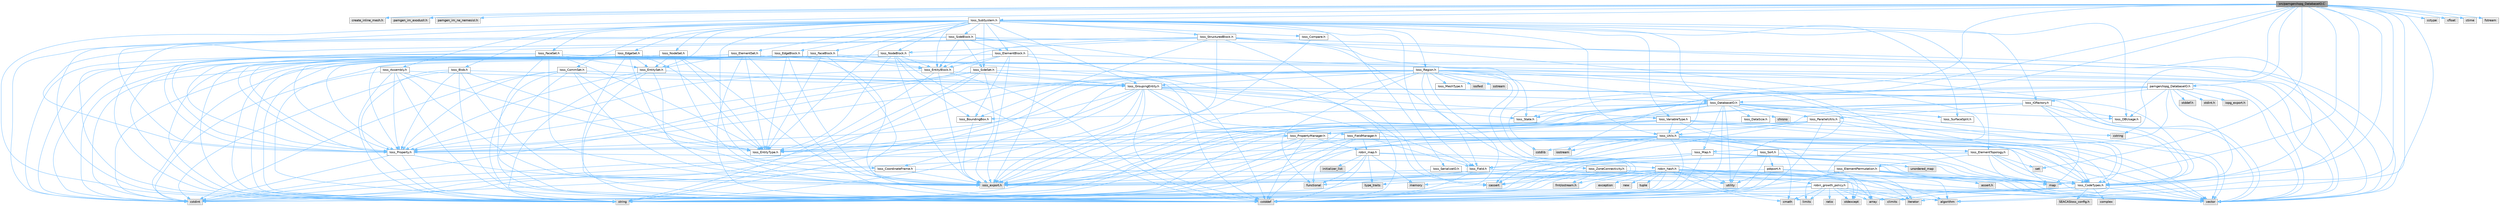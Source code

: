 digraph "src/pamgen/Iopg_DatabaseIO.C"
{
 // INTERACTIVE_SVG=YES
 // LATEX_PDF_SIZE
  bgcolor="transparent";
  edge [fontname=Helvetica,fontsize=10,labelfontname=Helvetica,labelfontsize=10];
  node [fontname=Helvetica,fontsize=10,shape=box,height=0.2,width=0.4];
  Node1 [id="Node000001",label="src/pamgen/Iopg_DatabaseIO.C",height=0.2,width=0.4,color="gray40", fillcolor="grey60", style="filled", fontcolor="black",tooltip=" "];
  Node1 -> Node2 [id="edge1_Node000001_Node000002",color="steelblue1",style="solid",tooltip=" "];
  Node2 [id="Node000002",label="create_inline_mesh.h",height=0.2,width=0.4,color="grey60", fillcolor="#E0E0E0", style="filled",tooltip=" "];
  Node1 -> Node3 [id="edge2_Node000001_Node000003",color="steelblue1",style="solid",tooltip=" "];
  Node3 [id="Node000003",label="pamgen_im_exodusII.h",height=0.2,width=0.4,color="grey60", fillcolor="#E0E0E0", style="filled",tooltip=" "];
  Node1 -> Node4 [id="edge3_Node000001_Node000004",color="steelblue1",style="solid",tooltip=" "];
  Node4 [id="Node000004",label="pamgen_im_ne_nemesisI.h",height=0.2,width=0.4,color="grey60", fillcolor="#E0E0E0", style="filled",tooltip=" "];
  Node1 -> Node5 [id="edge4_Node000001_Node000005",color="steelblue1",style="solid",tooltip=" "];
  Node5 [id="Node000005",label="pamgen/Iopg_DatabaseIO.h",height=0.2,width=0.4,color="grey40", fillcolor="white", style="filled",URL="$Iopg__DatabaseIO_8h.html",tooltip=" "];
  Node5 -> Node6 [id="edge5_Node000005_Node000006",color="steelblue1",style="solid",tooltip=" "];
  Node6 [id="Node000006",label="iopg_export.h",height=0.2,width=0.4,color="grey60", fillcolor="#E0E0E0", style="filled",tooltip=" "];
  Node5 -> Node7 [id="edge6_Node000005_Node000007",color="steelblue1",style="solid",tooltip=" "];
  Node7 [id="Node000007",label="Ioss_State.h",height=0.2,width=0.4,color="grey40", fillcolor="white", style="filled",URL="$Ioss__State_8h.html",tooltip=" "];
  Node5 -> Node8 [id="edge7_Node000005_Node000008",color="steelblue1",style="solid",tooltip=" "];
  Node8 [id="Node000008",label="Ioss_CodeTypes.h",height=0.2,width=0.4,color="grey40", fillcolor="white", style="filled",URL="$Ioss__CodeTypes_8h.html",tooltip=" "];
  Node8 -> Node9 [id="edge8_Node000008_Node000009",color="steelblue1",style="solid",tooltip=" "];
  Node9 [id="Node000009",label="array",height=0.2,width=0.4,color="grey60", fillcolor="#E0E0E0", style="filled",tooltip=" "];
  Node8 -> Node10 [id="edge9_Node000008_Node000010",color="steelblue1",style="solid",tooltip=" "];
  Node10 [id="Node000010",label="cstddef",height=0.2,width=0.4,color="grey60", fillcolor="#E0E0E0", style="filled",tooltip=" "];
  Node8 -> Node11 [id="edge10_Node000008_Node000011",color="steelblue1",style="solid",tooltip=" "];
  Node11 [id="Node000011",label="cstdint",height=0.2,width=0.4,color="grey60", fillcolor="#E0E0E0", style="filled",tooltip=" "];
  Node8 -> Node12 [id="edge11_Node000008_Node000012",color="steelblue1",style="solid",tooltip=" "];
  Node12 [id="Node000012",label="string",height=0.2,width=0.4,color="grey60", fillcolor="#E0E0E0", style="filled",tooltip=" "];
  Node8 -> Node13 [id="edge12_Node000008_Node000013",color="steelblue1",style="solid",tooltip=" "];
  Node13 [id="Node000013",label="vector",height=0.2,width=0.4,color="grey60", fillcolor="#E0E0E0", style="filled",tooltip=" "];
  Node8 -> Node14 [id="edge13_Node000008_Node000014",color="steelblue1",style="solid",tooltip=" "];
  Node14 [id="Node000014",label="SEACASIoss_config.h",height=0.2,width=0.4,color="grey60", fillcolor="#E0E0E0", style="filled",tooltip=" "];
  Node8 -> Node15 [id="edge14_Node000008_Node000015",color="steelblue1",style="solid",tooltip=" "];
  Node15 [id="Node000015",label="complex",height=0.2,width=0.4,color="grey60", fillcolor="#E0E0E0", style="filled",tooltip=" "];
  Node5 -> Node16 [id="edge15_Node000005_Node000016",color="steelblue1",style="solid",tooltip=" "];
  Node16 [id="Node000016",label="Ioss_DBUsage.h",height=0.2,width=0.4,color="grey40", fillcolor="white", style="filled",URL="$Ioss__DBUsage_8h.html",tooltip=" "];
  Node5 -> Node17 [id="edge16_Node000005_Node000017",color="steelblue1",style="solid",tooltip=" "];
  Node17 [id="Node000017",label="Ioss_DatabaseIO.h",height=0.2,width=0.4,color="grey40", fillcolor="white", style="filled",URL="$Ioss__DatabaseIO_8h.html",tooltip=" "];
  Node17 -> Node18 [id="edge17_Node000017_Node000018",color="steelblue1",style="solid",tooltip=" "];
  Node18 [id="Node000018",label="ioss_export.h",height=0.2,width=0.4,color="grey60", fillcolor="#E0E0E0", style="filled",tooltip=" "];
  Node17 -> Node19 [id="edge18_Node000017_Node000019",color="steelblue1",style="solid",tooltip=" "];
  Node19 [id="Node000019",label="Ioss_BoundingBox.h",height=0.2,width=0.4,color="grey40", fillcolor="white", style="filled",URL="$Ioss__BoundingBox_8h.html",tooltip=" "];
  Node19 -> Node18 [id="edge19_Node000019_Node000018",color="steelblue1",style="solid",tooltip=" "];
  Node17 -> Node8 [id="edge20_Node000017_Node000008",color="steelblue1",style="solid",tooltip=" "];
  Node17 -> Node16 [id="edge21_Node000017_Node000016",color="steelblue1",style="solid",tooltip=" "];
  Node17 -> Node20 [id="edge22_Node000017_Node000020",color="steelblue1",style="solid",tooltip=" "];
  Node20 [id="Node000020",label="Ioss_DataSize.h",height=0.2,width=0.4,color="grey40", fillcolor="white", style="filled",URL="$Ioss__DataSize_8h.html",tooltip=" "];
  Node17 -> Node21 [id="edge23_Node000017_Node000021",color="steelblue1",style="solid",tooltip=" "];
  Node21 [id="Node000021",label="Ioss_EntityType.h",height=0.2,width=0.4,color="grey40", fillcolor="white", style="filled",URL="$Ioss__EntityType_8h.html",tooltip=" "];
  Node17 -> Node22 [id="edge24_Node000017_Node000022",color="steelblue1",style="solid",tooltip=" "];
  Node22 [id="Node000022",label="Ioss_Map.h",height=0.2,width=0.4,color="grey40", fillcolor="white", style="filled",URL="$Ioss__Map_8h.html",tooltip=" "];
  Node22 -> Node18 [id="edge25_Node000022_Node000018",color="steelblue1",style="solid",tooltip=" "];
  Node22 -> Node8 [id="edge26_Node000022_Node000008",color="steelblue1",style="solid",tooltip=" "];
  Node22 -> Node23 [id="edge27_Node000022_Node000023",color="steelblue1",style="solid",tooltip=" "];
  Node23 [id="Node000023",label="Ioss_Field.h",height=0.2,width=0.4,color="grey40", fillcolor="white", style="filled",URL="$Ioss__Field_8h.html",tooltip=" "];
  Node23 -> Node18 [id="edge28_Node000023_Node000018",color="steelblue1",style="solid",tooltip=" "];
  Node23 -> Node8 [id="edge29_Node000023_Node000008",color="steelblue1",style="solid",tooltip=" "];
  Node23 -> Node10 [id="edge30_Node000023_Node000010",color="steelblue1",style="solid",tooltip=" "];
  Node23 -> Node12 [id="edge31_Node000023_Node000012",color="steelblue1",style="solid",tooltip=" "];
  Node23 -> Node13 [id="edge32_Node000023_Node000013",color="steelblue1",style="solid",tooltip=" "];
  Node22 -> Node10 [id="edge33_Node000022_Node000010",color="steelblue1",style="solid",tooltip=" "];
  Node22 -> Node11 [id="edge34_Node000022_Node000011",color="steelblue1",style="solid",tooltip=" "];
  Node22 -> Node12 [id="edge35_Node000022_Node000012",color="steelblue1",style="solid",tooltip=" "];
  Node22 -> Node13 [id="edge36_Node000022_Node000013",color="steelblue1",style="solid",tooltip=" "];
  Node22 -> Node24 [id="edge37_Node000022_Node000024",color="steelblue1",style="solid",tooltip=" "];
  Node24 [id="Node000024",label="unordered_map",height=0.2,width=0.4,color="grey60", fillcolor="#E0E0E0", style="filled",tooltip=" "];
  Node17 -> Node25 [id="edge38_Node000017_Node000025",color="steelblue1",style="solid",tooltip=" "];
  Node25 [id="Node000025",label="Ioss_ParallelUtils.h",height=0.2,width=0.4,color="grey40", fillcolor="white", style="filled",URL="$Ioss__ParallelUtils_8h.html",tooltip=" "];
  Node25 -> Node18 [id="edge39_Node000025_Node000018",color="steelblue1",style="solid",tooltip=" "];
  Node25 -> Node8 [id="edge40_Node000025_Node000008",color="steelblue1",style="solid",tooltip=" "];
  Node25 -> Node26 [id="edge41_Node000025_Node000026",color="steelblue1",style="solid",tooltip=" "];
  Node26 [id="Node000026",label="Ioss_Utils.h",height=0.2,width=0.4,color="grey40", fillcolor="white", style="filled",URL="$Ioss__Utils_8h.html",tooltip=" "];
  Node26 -> Node18 [id="edge42_Node000026_Node000018",color="steelblue1",style="solid",tooltip=" "];
  Node26 -> Node8 [id="edge43_Node000026_Node000008",color="steelblue1",style="solid",tooltip=" "];
  Node26 -> Node27 [id="edge44_Node000026_Node000027",color="steelblue1",style="solid",tooltip=" "];
  Node27 [id="Node000027",label="Ioss_ElementTopology.h",height=0.2,width=0.4,color="grey40", fillcolor="white", style="filled",URL="$Ioss__ElementTopology_8h.html",tooltip=" "];
  Node27 -> Node18 [id="edge45_Node000027_Node000018",color="steelblue1",style="solid",tooltip=" "];
  Node27 -> Node8 [id="edge46_Node000027_Node000008",color="steelblue1",style="solid",tooltip=" "];
  Node27 -> Node28 [id="edge47_Node000027_Node000028",color="steelblue1",style="solid",tooltip=" "];
  Node28 [id="Node000028",label="Ioss_ElementPermutation.h",height=0.2,width=0.4,color="grey40", fillcolor="white", style="filled",URL="$Ioss__ElementPermutation_8h.html",tooltip=" "];
  Node28 -> Node18 [id="edge48_Node000028_Node000018",color="steelblue1",style="solid",tooltip=" "];
  Node28 -> Node8 [id="edge49_Node000028_Node000008",color="steelblue1",style="solid",tooltip=" "];
  Node28 -> Node29 [id="edge50_Node000028_Node000029",color="steelblue1",style="solid",tooltip=" "];
  Node29 [id="Node000029",label="assert.h",height=0.2,width=0.4,color="grey60", fillcolor="#E0E0E0", style="filled",tooltip=" "];
  Node28 -> Node30 [id="edge51_Node000028_Node000030",color="steelblue1",style="solid",tooltip=" "];
  Node30 [id="Node000030",label="limits",height=0.2,width=0.4,color="grey60", fillcolor="#E0E0E0", style="filled",tooltip=" "];
  Node28 -> Node31 [id="edge52_Node000028_Node000031",color="steelblue1",style="solid",tooltip=" "];
  Node31 [id="Node000031",label="map",height=0.2,width=0.4,color="grey60", fillcolor="#E0E0E0", style="filled",tooltip=" "];
  Node28 -> Node12 [id="edge53_Node000028_Node000012",color="steelblue1",style="solid",tooltip=" "];
  Node28 -> Node13 [id="edge54_Node000028_Node000013",color="steelblue1",style="solid",tooltip=" "];
  Node27 -> Node31 [id="edge55_Node000027_Node000031",color="steelblue1",style="solid",tooltip=" "];
  Node27 -> Node32 [id="edge56_Node000027_Node000032",color="steelblue1",style="solid",tooltip=" "];
  Node32 [id="Node000032",label="set",height=0.2,width=0.4,color="grey60", fillcolor="#E0E0E0", style="filled",tooltip=" "];
  Node27 -> Node12 [id="edge57_Node000027_Node000012",color="steelblue1",style="solid",tooltip=" "];
  Node27 -> Node13 [id="edge58_Node000027_Node000013",color="steelblue1",style="solid",tooltip=" "];
  Node26 -> Node21 [id="edge59_Node000026_Node000021",color="steelblue1",style="solid",tooltip=" "];
  Node26 -> Node23 [id="edge60_Node000026_Node000023",color="steelblue1",style="solid",tooltip=" "];
  Node26 -> Node33 [id="edge61_Node000026_Node000033",color="steelblue1",style="solid",tooltip=" "];
  Node33 [id="Node000033",label="Ioss_Property.h",height=0.2,width=0.4,color="grey40", fillcolor="white", style="filled",URL="$Ioss__Property_8h.html",tooltip=" "];
  Node33 -> Node18 [id="edge62_Node000033_Node000018",color="steelblue1",style="solid",tooltip=" "];
  Node33 -> Node11 [id="edge63_Node000033_Node000011",color="steelblue1",style="solid",tooltip=" "];
  Node33 -> Node12 [id="edge64_Node000033_Node000012",color="steelblue1",style="solid",tooltip=" "];
  Node33 -> Node13 [id="edge65_Node000033_Node000013",color="steelblue1",style="solid",tooltip=" "];
  Node26 -> Node34 [id="edge66_Node000026_Node000034",color="steelblue1",style="solid",tooltip=" "];
  Node34 [id="Node000034",label="Ioss_Sort.h",height=0.2,width=0.4,color="grey40", fillcolor="white", style="filled",URL="$Ioss__Sort_8h.html",tooltip=" "];
  Node34 -> Node35 [id="edge67_Node000034_Node000035",color="steelblue1",style="solid",tooltip=" "];
  Node35 [id="Node000035",label="pdqsort.h",height=0.2,width=0.4,color="grey40", fillcolor="white", style="filled",URL="$pdqsort_8h.html",tooltip=" "];
  Node35 -> Node36 [id="edge68_Node000035_Node000036",color="steelblue1",style="solid",tooltip=" "];
  Node36 [id="Node000036",label="algorithm",height=0.2,width=0.4,color="grey60", fillcolor="#E0E0E0", style="filled",tooltip=" "];
  Node35 -> Node10 [id="edge69_Node000035_Node000010",color="steelblue1",style="solid",tooltip=" "];
  Node35 -> Node37 [id="edge70_Node000035_Node000037",color="steelblue1",style="solid",tooltip=" "];
  Node37 [id="Node000037",label="functional",height=0.2,width=0.4,color="grey60", fillcolor="#E0E0E0", style="filled",tooltip=" "];
  Node35 -> Node38 [id="edge71_Node000035_Node000038",color="steelblue1",style="solid",tooltip=" "];
  Node38 [id="Node000038",label="iterator",height=0.2,width=0.4,color="grey60", fillcolor="#E0E0E0", style="filled",tooltip=" "];
  Node35 -> Node39 [id="edge72_Node000035_Node000039",color="steelblue1",style="solid",tooltip=" "];
  Node39 [id="Node000039",label="utility",height=0.2,width=0.4,color="grey60", fillcolor="#E0E0E0", style="filled",tooltip=" "];
  Node34 -> Node10 [id="edge73_Node000034_Node000010",color="steelblue1",style="solid",tooltip=" "];
  Node34 -> Node13 [id="edge74_Node000034_Node000013",color="steelblue1",style="solid",tooltip=" "];
  Node26 -> Node36 [id="edge75_Node000026_Node000036",color="steelblue1",style="solid",tooltip=" "];
  Node26 -> Node40 [id="edge76_Node000026_Node000040",color="steelblue1",style="solid",tooltip=" "];
  Node40 [id="Node000040",label="cassert",height=0.2,width=0.4,color="grey60", fillcolor="#E0E0E0", style="filled",tooltip=" "];
  Node26 -> Node41 [id="edge77_Node000026_Node000041",color="steelblue1",style="solid",tooltip=" "];
  Node41 [id="Node000041",label="cmath",height=0.2,width=0.4,color="grey60", fillcolor="#E0E0E0", style="filled",tooltip=" "];
  Node26 -> Node10 [id="edge78_Node000026_Node000010",color="steelblue1",style="solid",tooltip=" "];
  Node26 -> Node11 [id="edge79_Node000026_Node000011",color="steelblue1",style="solid",tooltip=" "];
  Node26 -> Node42 [id="edge80_Node000026_Node000042",color="steelblue1",style="solid",tooltip=" "];
  Node42 [id="Node000042",label="cstdlib",height=0.2,width=0.4,color="grey60", fillcolor="#E0E0E0", style="filled",tooltip=" "];
  Node26 -> Node43 [id="edge81_Node000026_Node000043",color="steelblue1",style="solid",tooltip=" "];
  Node43 [id="Node000043",label="iostream",height=0.2,width=0.4,color="grey60", fillcolor="#E0E0E0", style="filled",tooltip=" "];
  Node26 -> Node44 [id="edge82_Node000026_Node000044",color="steelblue1",style="solid",tooltip=" "];
  Node44 [id="Node000044",label="stdexcept",height=0.2,width=0.4,color="grey60", fillcolor="#E0E0E0", style="filled",tooltip=" "];
  Node26 -> Node12 [id="edge83_Node000026_Node000012",color="steelblue1",style="solid",tooltip=" "];
  Node26 -> Node13 [id="edge84_Node000026_Node000013",color="steelblue1",style="solid",tooltip=" "];
  Node25 -> Node40 [id="edge85_Node000025_Node000040",color="steelblue1",style="solid",tooltip=" "];
  Node25 -> Node10 [id="edge86_Node000025_Node000010",color="steelblue1",style="solid",tooltip=" "];
  Node25 -> Node12 [id="edge87_Node000025_Node000012",color="steelblue1",style="solid",tooltip=" "];
  Node25 -> Node13 [id="edge88_Node000025_Node000013",color="steelblue1",style="solid",tooltip=" "];
  Node17 -> Node45 [id="edge89_Node000017_Node000045",color="steelblue1",style="solid",tooltip=" "];
  Node45 [id="Node000045",label="Ioss_PropertyManager.h",height=0.2,width=0.4,color="grey40", fillcolor="white", style="filled",URL="$Ioss__PropertyManager_8h.html",tooltip=" "];
  Node45 -> Node18 [id="edge90_Node000045_Node000018",color="steelblue1",style="solid",tooltip=" "];
  Node45 -> Node8 [id="edge91_Node000045_Node000008",color="steelblue1",style="solid",tooltip=" "];
  Node45 -> Node33 [id="edge92_Node000045_Node000033",color="steelblue1",style="solid",tooltip=" "];
  Node45 -> Node10 [id="edge93_Node000045_Node000010",color="steelblue1",style="solid",tooltip=" "];
  Node45 -> Node12 [id="edge94_Node000045_Node000012",color="steelblue1",style="solid",tooltip=" "];
  Node45 -> Node13 [id="edge95_Node000045_Node000013",color="steelblue1",style="solid",tooltip=" "];
  Node45 -> Node46 [id="edge96_Node000045_Node000046",color="steelblue1",style="solid",tooltip=" "];
  Node46 [id="Node000046",label="robin_map.h",height=0.2,width=0.4,color="grey40", fillcolor="white", style="filled",URL="$robin__map_8h.html",tooltip=" "];
  Node46 -> Node10 [id="edge97_Node000046_Node000010",color="steelblue1",style="solid",tooltip=" "];
  Node46 -> Node37 [id="edge98_Node000046_Node000037",color="steelblue1",style="solid",tooltip=" "];
  Node46 -> Node47 [id="edge99_Node000046_Node000047",color="steelblue1",style="solid",tooltip=" "];
  Node47 [id="Node000047",label="initializer_list",height=0.2,width=0.4,color="grey60", fillcolor="#E0E0E0", style="filled",tooltip=" "];
  Node46 -> Node48 [id="edge100_Node000046_Node000048",color="steelblue1",style="solid",tooltip=" "];
  Node48 [id="Node000048",label="memory",height=0.2,width=0.4,color="grey60", fillcolor="#E0E0E0", style="filled",tooltip=" "];
  Node46 -> Node49 [id="edge101_Node000046_Node000049",color="steelblue1",style="solid",tooltip=" "];
  Node49 [id="Node000049",label="type_traits",height=0.2,width=0.4,color="grey60", fillcolor="#E0E0E0", style="filled",tooltip=" "];
  Node46 -> Node39 [id="edge102_Node000046_Node000039",color="steelblue1",style="solid",tooltip=" "];
  Node46 -> Node50 [id="edge103_Node000046_Node000050",color="steelblue1",style="solid",tooltip=" "];
  Node50 [id="Node000050",label="robin_hash.h",height=0.2,width=0.4,color="grey40", fillcolor="white", style="filled",URL="$robin__hash_8h.html",tooltip=" "];
  Node50 -> Node36 [id="edge104_Node000050_Node000036",color="steelblue1",style="solid",tooltip=" "];
  Node50 -> Node40 [id="edge105_Node000050_Node000040",color="steelblue1",style="solid",tooltip=" "];
  Node50 -> Node41 [id="edge106_Node000050_Node000041",color="steelblue1",style="solid",tooltip=" "];
  Node50 -> Node10 [id="edge107_Node000050_Node000010",color="steelblue1",style="solid",tooltip=" "];
  Node50 -> Node11 [id="edge108_Node000050_Node000011",color="steelblue1",style="solid",tooltip=" "];
  Node50 -> Node51 [id="edge109_Node000050_Node000051",color="steelblue1",style="solid",tooltip=" "];
  Node51 [id="Node000051",label="exception",height=0.2,width=0.4,color="grey60", fillcolor="#E0E0E0", style="filled",tooltip=" "];
  Node50 -> Node38 [id="edge110_Node000050_Node000038",color="steelblue1",style="solid",tooltip=" "];
  Node50 -> Node30 [id="edge111_Node000050_Node000030",color="steelblue1",style="solid",tooltip=" "];
  Node50 -> Node48 [id="edge112_Node000050_Node000048",color="steelblue1",style="solid",tooltip=" "];
  Node50 -> Node52 [id="edge113_Node000050_Node000052",color="steelblue1",style="solid",tooltip=" "];
  Node52 [id="Node000052",label="new",height=0.2,width=0.4,color="grey60", fillcolor="#E0E0E0", style="filled",tooltip=" "];
  Node50 -> Node44 [id="edge114_Node000050_Node000044",color="steelblue1",style="solid",tooltip=" "];
  Node50 -> Node53 [id="edge115_Node000050_Node000053",color="steelblue1",style="solid",tooltip=" "];
  Node53 [id="Node000053",label="tuple",height=0.2,width=0.4,color="grey60", fillcolor="#E0E0E0", style="filled",tooltip=" "];
  Node50 -> Node49 [id="edge116_Node000050_Node000049",color="steelblue1",style="solid",tooltip=" "];
  Node50 -> Node39 [id="edge117_Node000050_Node000039",color="steelblue1",style="solid",tooltip=" "];
  Node50 -> Node13 [id="edge118_Node000050_Node000013",color="steelblue1",style="solid",tooltip=" "];
  Node50 -> Node54 [id="edge119_Node000050_Node000054",color="steelblue1",style="solid",tooltip=" "];
  Node54 [id="Node000054",label="robin_growth_policy.h",height=0.2,width=0.4,color="grey40", fillcolor="white", style="filled",URL="$robin__growth__policy_8h.html",tooltip=" "];
  Node54 -> Node36 [id="edge120_Node000054_Node000036",color="steelblue1",style="solid",tooltip=" "];
  Node54 -> Node9 [id="edge121_Node000054_Node000009",color="steelblue1",style="solid",tooltip=" "];
  Node54 -> Node55 [id="edge122_Node000054_Node000055",color="steelblue1",style="solid",tooltip=" "];
  Node55 [id="Node000055",label="climits",height=0.2,width=0.4,color="grey60", fillcolor="#E0E0E0", style="filled",tooltip=" "];
  Node54 -> Node41 [id="edge123_Node000054_Node000041",color="steelblue1",style="solid",tooltip=" "];
  Node54 -> Node10 [id="edge124_Node000054_Node000010",color="steelblue1",style="solid",tooltip=" "];
  Node54 -> Node11 [id="edge125_Node000054_Node000011",color="steelblue1",style="solid",tooltip=" "];
  Node54 -> Node38 [id="edge126_Node000054_Node000038",color="steelblue1",style="solid",tooltip=" "];
  Node54 -> Node30 [id="edge127_Node000054_Node000030",color="steelblue1",style="solid",tooltip=" "];
  Node54 -> Node56 [id="edge128_Node000054_Node000056",color="steelblue1",style="solid",tooltip=" "];
  Node56 [id="Node000056",label="ratio",height=0.2,width=0.4,color="grey60", fillcolor="#E0E0E0", style="filled",tooltip=" "];
  Node54 -> Node44 [id="edge129_Node000054_Node000044",color="steelblue1",style="solid",tooltip=" "];
  Node17 -> Node7 [id="edge130_Node000017_Node000007",color="steelblue1",style="solid",tooltip=" "];
  Node17 -> Node57 [id="edge131_Node000017_Node000057",color="steelblue1",style="solid",tooltip=" "];
  Node57 [id="Node000057",label="Ioss_SurfaceSplit.h",height=0.2,width=0.4,color="grey40", fillcolor="white", style="filled",URL="$Ioss__SurfaceSplit_8h.html",tooltip=" "];
  Node17 -> Node58 [id="edge132_Node000017_Node000058",color="steelblue1",style="solid",tooltip=" "];
  Node58 [id="Node000058",label="chrono",height=0.2,width=0.4,color="grey60", fillcolor="#E0E0E0", style="filled",tooltip=" "];
  Node17 -> Node10 [id="edge133_Node000017_Node000010",color="steelblue1",style="solid",tooltip=" "];
  Node17 -> Node11 [id="edge134_Node000017_Node000011",color="steelblue1",style="solid",tooltip=" "];
  Node17 -> Node31 [id="edge135_Node000017_Node000031",color="steelblue1",style="solid",tooltip=" "];
  Node17 -> Node12 [id="edge136_Node000017_Node000012",color="steelblue1",style="solid",tooltip=" "];
  Node17 -> Node39 [id="edge137_Node000017_Node000039",color="steelblue1",style="solid",tooltip=" "];
  Node17 -> Node13 [id="edge138_Node000017_Node000013",color="steelblue1",style="solid",tooltip=" "];
  Node5 -> Node59 [id="edge139_Node000005_Node000059",color="steelblue1",style="solid",tooltip=" "];
  Node59 [id="Node000059",label="Ioss_IOFactory.h",height=0.2,width=0.4,color="grey40", fillcolor="white", style="filled",URL="$Ioss__IOFactory_8h.html",tooltip=" "];
  Node59 -> Node18 [id="edge140_Node000059_Node000018",color="steelblue1",style="solid",tooltip=" "];
  Node59 -> Node8 [id="edge141_Node000059_Node000008",color="steelblue1",style="solid",tooltip=" "];
  Node59 -> Node12 [id="edge142_Node000059_Node000012",color="steelblue1",style="solid",tooltip=" "];
  Node59 -> Node16 [id="edge143_Node000059_Node000016",color="steelblue1",style="solid",tooltip=" "];
  Node59 -> Node25 [id="edge144_Node000059_Node000025",color="steelblue1",style="solid",tooltip=" "];
  Node59 -> Node45 [id="edge145_Node000059_Node000045",color="steelblue1",style="solid",tooltip=" "];
  Node59 -> Node31 [id="edge146_Node000059_Node000031",color="steelblue1",style="solid",tooltip=" "];
  Node59 -> Node13 [id="edge147_Node000059_Node000013",color="steelblue1",style="solid",tooltip=" "];
  Node5 -> Node22 [id="edge148_Node000005_Node000022",color="steelblue1",style="solid",tooltip=" "];
  Node5 -> Node60 [id="edge149_Node000005_Node000060",color="steelblue1",style="solid",tooltip=" "];
  Node60 [id="Node000060",label="stddef.h",height=0.2,width=0.4,color="grey60", fillcolor="#E0E0E0", style="filled",tooltip=" "];
  Node5 -> Node61 [id="edge150_Node000005_Node000061",color="steelblue1",style="solid",tooltip=" "];
  Node61 [id="Node000061",label="stdint.h",height=0.2,width=0.4,color="grey60", fillcolor="#E0E0E0", style="filled",tooltip=" "];
  Node5 -> Node12 [id="edge151_Node000005_Node000012",color="steelblue1",style="solid",tooltip=" "];
  Node5 -> Node13 [id="edge152_Node000005_Node000013",color="steelblue1",style="solid",tooltip=" "];
  Node1 -> Node8 [id="edge153_Node000001_Node000008",color="steelblue1",style="solid",tooltip=" "];
  Node1 -> Node62 [id="edge154_Node000001_Node000062",color="steelblue1",style="solid",tooltip=" "];
  Node62 [id="Node000062",label="Ioss_SubSystem.h",height=0.2,width=0.4,color="grey40", fillcolor="white", style="filled",URL="$Ioss__SubSystem_8h.html",tooltip=" "];
  Node62 -> Node63 [id="edge155_Node000062_Node000063",color="steelblue1",style="solid",tooltip=" "];
  Node63 [id="Node000063",label="Ioss_Assembly.h",height=0.2,width=0.4,color="grey40", fillcolor="white", style="filled",URL="$Ioss__Assembly_8h.html",tooltip=" "];
  Node63 -> Node18 [id="edge156_Node000063_Node000018",color="steelblue1",style="solid",tooltip=" "];
  Node63 -> Node21 [id="edge157_Node000063_Node000021",color="steelblue1",style="solid",tooltip=" "];
  Node63 -> Node33 [id="edge158_Node000063_Node000033",color="steelblue1",style="solid",tooltip=" "];
  Node63 -> Node64 [id="edge159_Node000063_Node000064",color="steelblue1",style="solid",tooltip=" "];
  Node64 [id="Node000064",label="Ioss_GroupingEntity.h",height=0.2,width=0.4,color="grey40", fillcolor="white", style="filled",URL="$Ioss__GroupingEntity_8h.html",tooltip=" "];
  Node64 -> Node18 [id="edge160_Node000064_Node000018",color="steelblue1",style="solid",tooltip=" "];
  Node64 -> Node8 [id="edge161_Node000064_Node000008",color="steelblue1",style="solid",tooltip=" "];
  Node64 -> Node17 [id="edge162_Node000064_Node000017",color="steelblue1",style="solid",tooltip=" "];
  Node64 -> Node21 [id="edge163_Node000064_Node000021",color="steelblue1",style="solid",tooltip=" "];
  Node64 -> Node23 [id="edge164_Node000064_Node000023",color="steelblue1",style="solid",tooltip=" "];
  Node64 -> Node65 [id="edge165_Node000064_Node000065",color="steelblue1",style="solid",tooltip=" "];
  Node65 [id="Node000065",label="Ioss_FieldManager.h",height=0.2,width=0.4,color="grey40", fillcolor="white", style="filled",URL="$Ioss__FieldManager_8h.html",tooltip=" "];
  Node65 -> Node18 [id="edge166_Node000065_Node000018",color="steelblue1",style="solid",tooltip=" "];
  Node65 -> Node8 [id="edge167_Node000065_Node000008",color="steelblue1",style="solid",tooltip=" "];
  Node65 -> Node23 [id="edge168_Node000065_Node000023",color="steelblue1",style="solid",tooltip=" "];
  Node65 -> Node10 [id="edge169_Node000065_Node000010",color="steelblue1",style="solid",tooltip=" "];
  Node65 -> Node12 [id="edge170_Node000065_Node000012",color="steelblue1",style="solid",tooltip=" "];
  Node65 -> Node13 [id="edge171_Node000065_Node000013",color="steelblue1",style="solid",tooltip=" "];
  Node65 -> Node46 [id="edge172_Node000065_Node000046",color="steelblue1",style="solid",tooltip=" "];
  Node64 -> Node33 [id="edge173_Node000064_Node000033",color="steelblue1",style="solid",tooltip=" "];
  Node64 -> Node45 [id="edge174_Node000064_Node000045",color="steelblue1",style="solid",tooltip=" "];
  Node64 -> Node7 [id="edge175_Node000064_Node000007",color="steelblue1",style="solid",tooltip=" "];
  Node64 -> Node66 [id="edge176_Node000064_Node000066",color="steelblue1",style="solid",tooltip=" "];
  Node66 [id="Node000066",label="Ioss_VariableType.h",height=0.2,width=0.4,color="grey40", fillcolor="white", style="filled",URL="$Ioss__VariableType_8h.html",tooltip=" "];
  Node66 -> Node18 [id="edge177_Node000066_Node000018",color="steelblue1",style="solid",tooltip=" "];
  Node66 -> Node8 [id="edge178_Node000066_Node000008",color="steelblue1",style="solid",tooltip=" "];
  Node66 -> Node26 [id="edge179_Node000066_Node000026",color="steelblue1",style="solid",tooltip=" "];
  Node66 -> Node67 [id="edge180_Node000066_Node000067",color="steelblue1",style="solid",tooltip=" "];
  Node67 [id="Node000067",label="cstring",height=0.2,width=0.4,color="grey60", fillcolor="#E0E0E0", style="filled",tooltip=" "];
  Node66 -> Node37 [id="edge181_Node000066_Node000037",color="steelblue1",style="solid",tooltip=" "];
  Node66 -> Node31 [id="edge182_Node000066_Node000031",color="steelblue1",style="solid",tooltip=" "];
  Node66 -> Node12 [id="edge183_Node000066_Node000012",color="steelblue1",style="solid",tooltip=" "];
  Node66 -> Node13 [id="edge184_Node000066_Node000013",color="steelblue1",style="solid",tooltip=" "];
  Node64 -> Node10 [id="edge185_Node000064_Node000010",color="steelblue1",style="solid",tooltip=" "];
  Node64 -> Node11 [id="edge186_Node000064_Node000011",color="steelblue1",style="solid",tooltip=" "];
  Node64 -> Node12 [id="edge187_Node000064_Node000012",color="steelblue1",style="solid",tooltip=" "];
  Node64 -> Node13 [id="edge188_Node000064_Node000013",color="steelblue1",style="solid",tooltip=" "];
  Node63 -> Node10 [id="edge189_Node000063_Node000010",color="steelblue1",style="solid",tooltip=" "];
  Node63 -> Node11 [id="edge190_Node000063_Node000011",color="steelblue1",style="solid",tooltip=" "];
  Node63 -> Node12 [id="edge191_Node000063_Node000012",color="steelblue1",style="solid",tooltip=" "];
  Node62 -> Node68 [id="edge192_Node000062_Node000068",color="steelblue1",style="solid",tooltip=" "];
  Node68 [id="Node000068",label="Ioss_Blob.h",height=0.2,width=0.4,color="grey40", fillcolor="white", style="filled",URL="$Ioss__Blob_8h.html",tooltip=" "];
  Node68 -> Node18 [id="edge193_Node000068_Node000018",color="steelblue1",style="solid",tooltip=" "];
  Node68 -> Node21 [id="edge194_Node000068_Node000021",color="steelblue1",style="solid",tooltip=" "];
  Node68 -> Node33 [id="edge195_Node000068_Node000033",color="steelblue1",style="solid",tooltip=" "];
  Node68 -> Node64 [id="edge196_Node000068_Node000064",color="steelblue1",style="solid",tooltip=" "];
  Node68 -> Node10 [id="edge197_Node000068_Node000010",color="steelblue1",style="solid",tooltip=" "];
  Node68 -> Node11 [id="edge198_Node000068_Node000011",color="steelblue1",style="solid",tooltip=" "];
  Node68 -> Node12 [id="edge199_Node000068_Node000012",color="steelblue1",style="solid",tooltip=" "];
  Node62 -> Node69 [id="edge200_Node000062_Node000069",color="steelblue1",style="solid",tooltip=" "];
  Node69 [id="Node000069",label="Ioss_CommSet.h",height=0.2,width=0.4,color="grey40", fillcolor="white", style="filled",URL="$Ioss__CommSet_8h.html",tooltip=" "];
  Node69 -> Node18 [id="edge201_Node000069_Node000018",color="steelblue1",style="solid",tooltip=" "];
  Node69 -> Node21 [id="edge202_Node000069_Node000021",color="steelblue1",style="solid",tooltip=" "];
  Node69 -> Node64 [id="edge203_Node000069_Node000064",color="steelblue1",style="solid",tooltip=" "];
  Node69 -> Node33 [id="edge204_Node000069_Node000033",color="steelblue1",style="solid",tooltip=" "];
  Node69 -> Node10 [id="edge205_Node000069_Node000010",color="steelblue1",style="solid",tooltip=" "];
  Node69 -> Node11 [id="edge206_Node000069_Node000011",color="steelblue1",style="solid",tooltip=" "];
  Node69 -> Node12 [id="edge207_Node000069_Node000012",color="steelblue1",style="solid",tooltip=" "];
  Node62 -> Node70 [id="edge208_Node000062_Node000070",color="steelblue1",style="solid",tooltip=" "];
  Node70 [id="Node000070",label="Ioss_Compare.h",height=0.2,width=0.4,color="grey40", fillcolor="white", style="filled",URL="$Ioss__Compare_8h.html",tooltip=" "];
  Node70 -> Node18 [id="edge209_Node000070_Node000018",color="steelblue1",style="solid",tooltip=" "];
  Node62 -> Node71 [id="edge210_Node000062_Node000071",color="steelblue1",style="solid",tooltip=" "];
  Node71 [id="Node000071",label="Ioss_CoordinateFrame.h",height=0.2,width=0.4,color="grey40", fillcolor="white", style="filled",URL="$Ioss__CoordinateFrame_8h.html",tooltip=" "];
  Node71 -> Node18 [id="edge211_Node000071_Node000018",color="steelblue1",style="solid",tooltip=" "];
  Node71 -> Node11 [id="edge212_Node000071_Node000011",color="steelblue1",style="solid",tooltip=" "];
  Node71 -> Node13 [id="edge213_Node000071_Node000013",color="steelblue1",style="solid",tooltip=" "];
  Node62 -> Node16 [id="edge214_Node000062_Node000016",color="steelblue1",style="solid",tooltip=" "];
  Node62 -> Node17 [id="edge215_Node000062_Node000017",color="steelblue1",style="solid",tooltip=" "];
  Node62 -> Node72 [id="edge216_Node000062_Node000072",color="steelblue1",style="solid",tooltip=" "];
  Node72 [id="Node000072",label="Ioss_EdgeBlock.h",height=0.2,width=0.4,color="grey40", fillcolor="white", style="filled",URL="$Ioss__EdgeBlock_8h.html",tooltip=" "];
  Node72 -> Node18 [id="edge217_Node000072_Node000018",color="steelblue1",style="solid",tooltip=" "];
  Node72 -> Node21 [id="edge218_Node000072_Node000021",color="steelblue1",style="solid",tooltip=" "];
  Node72 -> Node73 [id="edge219_Node000072_Node000073",color="steelblue1",style="solid",tooltip=" "];
  Node73 [id="Node000073",label="Ioss_EntityBlock.h",height=0.2,width=0.4,color="grey40", fillcolor="white", style="filled",URL="$Ioss__EntityBlock_8h.html",tooltip=" "];
  Node73 -> Node18 [id="edge220_Node000073_Node000018",color="steelblue1",style="solid",tooltip=" "];
  Node73 -> Node64 [id="edge221_Node000073_Node000064",color="steelblue1",style="solid",tooltip=" "];
  Node73 -> Node33 [id="edge222_Node000073_Node000033",color="steelblue1",style="solid",tooltip=" "];
  Node73 -> Node10 [id="edge223_Node000073_Node000010",color="steelblue1",style="solid",tooltip=" "];
  Node73 -> Node12 [id="edge224_Node000073_Node000012",color="steelblue1",style="solid",tooltip=" "];
  Node72 -> Node33 [id="edge225_Node000072_Node000033",color="steelblue1",style="solid",tooltip=" "];
  Node72 -> Node10 [id="edge226_Node000072_Node000010",color="steelblue1",style="solid",tooltip=" "];
  Node72 -> Node11 [id="edge227_Node000072_Node000011",color="steelblue1",style="solid",tooltip=" "];
  Node72 -> Node12 [id="edge228_Node000072_Node000012",color="steelblue1",style="solid",tooltip=" "];
  Node62 -> Node74 [id="edge229_Node000062_Node000074",color="steelblue1",style="solid",tooltip=" "];
  Node74 [id="Node000074",label="Ioss_EdgeSet.h",height=0.2,width=0.4,color="grey40", fillcolor="white", style="filled",URL="$Ioss__EdgeSet_8h.html",tooltip=" "];
  Node74 -> Node18 [id="edge230_Node000074_Node000018",color="steelblue1",style="solid",tooltip=" "];
  Node74 -> Node21 [id="edge231_Node000074_Node000021",color="steelblue1",style="solid",tooltip=" "];
  Node74 -> Node33 [id="edge232_Node000074_Node000033",color="steelblue1",style="solid",tooltip=" "];
  Node74 -> Node75 [id="edge233_Node000074_Node000075",color="steelblue1",style="solid",tooltip=" "];
  Node75 [id="Node000075",label="Ioss_EntitySet.h",height=0.2,width=0.4,color="grey40", fillcolor="white", style="filled",URL="$Ioss__EntitySet_8h.html",tooltip=" "];
  Node75 -> Node18 [id="edge234_Node000075_Node000018",color="steelblue1",style="solid",tooltip=" "];
  Node75 -> Node64 [id="edge235_Node000075_Node000064",color="steelblue1",style="solid",tooltip=" "];
  Node75 -> Node33 [id="edge236_Node000075_Node000033",color="steelblue1",style="solid",tooltip=" "];
  Node75 -> Node10 [id="edge237_Node000075_Node000010",color="steelblue1",style="solid",tooltip=" "];
  Node75 -> Node12 [id="edge238_Node000075_Node000012",color="steelblue1",style="solid",tooltip=" "];
  Node74 -> Node10 [id="edge239_Node000074_Node000010",color="steelblue1",style="solid",tooltip=" "];
  Node74 -> Node11 [id="edge240_Node000074_Node000011",color="steelblue1",style="solid",tooltip=" "];
  Node74 -> Node12 [id="edge241_Node000074_Node000012",color="steelblue1",style="solid",tooltip=" "];
  Node74 -> Node13 [id="edge242_Node000074_Node000013",color="steelblue1",style="solid",tooltip=" "];
  Node62 -> Node76 [id="edge243_Node000062_Node000076",color="steelblue1",style="solid",tooltip=" "];
  Node76 [id="Node000076",label="Ioss_ElementBlock.h",height=0.2,width=0.4,color="grey40", fillcolor="white", style="filled",URL="$Ioss__ElementBlock_8h.html",tooltip=" "];
  Node76 -> Node18 [id="edge244_Node000076_Node000018",color="steelblue1",style="solid",tooltip=" "];
  Node76 -> Node19 [id="edge245_Node000076_Node000019",color="steelblue1",style="solid",tooltip=" "];
  Node76 -> Node8 [id="edge246_Node000076_Node000008",color="steelblue1",style="solid",tooltip=" "];
  Node76 -> Node73 [id="edge247_Node000076_Node000073",color="steelblue1",style="solid",tooltip=" "];
  Node76 -> Node33 [id="edge248_Node000076_Node000033",color="steelblue1",style="solid",tooltip=" "];
  Node76 -> Node40 [id="edge249_Node000076_Node000040",color="steelblue1",style="solid",tooltip=" "];
  Node76 -> Node12 [id="edge250_Node000076_Node000012",color="steelblue1",style="solid",tooltip=" "];
  Node62 -> Node77 [id="edge251_Node000062_Node000077",color="steelblue1",style="solid",tooltip=" "];
  Node77 [id="Node000077",label="Ioss_ElementSet.h",height=0.2,width=0.4,color="grey40", fillcolor="white", style="filled",URL="$Ioss__ElementSet_8h.html",tooltip=" "];
  Node77 -> Node18 [id="edge252_Node000077_Node000018",color="steelblue1",style="solid",tooltip=" "];
  Node77 -> Node21 [id="edge253_Node000077_Node000021",color="steelblue1",style="solid",tooltip=" "];
  Node77 -> Node33 [id="edge254_Node000077_Node000033",color="steelblue1",style="solid",tooltip=" "];
  Node77 -> Node75 [id="edge255_Node000077_Node000075",color="steelblue1",style="solid",tooltip=" "];
  Node77 -> Node10 [id="edge256_Node000077_Node000010",color="steelblue1",style="solid",tooltip=" "];
  Node77 -> Node11 [id="edge257_Node000077_Node000011",color="steelblue1",style="solid",tooltip=" "];
  Node77 -> Node12 [id="edge258_Node000077_Node000012",color="steelblue1",style="solid",tooltip=" "];
  Node77 -> Node13 [id="edge259_Node000077_Node000013",color="steelblue1",style="solid",tooltip=" "];
  Node62 -> Node27 [id="edge260_Node000062_Node000027",color="steelblue1",style="solid",tooltip=" "];
  Node62 -> Node73 [id="edge261_Node000062_Node000073",color="steelblue1",style="solid",tooltip=" "];
  Node62 -> Node75 [id="edge262_Node000062_Node000075",color="steelblue1",style="solid",tooltip=" "];
  Node62 -> Node78 [id="edge263_Node000062_Node000078",color="steelblue1",style="solid",tooltip=" "];
  Node78 [id="Node000078",label="Ioss_FaceBlock.h",height=0.2,width=0.4,color="grey40", fillcolor="white", style="filled",URL="$Ioss__FaceBlock_8h.html",tooltip=" "];
  Node78 -> Node18 [id="edge264_Node000078_Node000018",color="steelblue1",style="solid",tooltip=" "];
  Node78 -> Node21 [id="edge265_Node000078_Node000021",color="steelblue1",style="solid",tooltip=" "];
  Node78 -> Node73 [id="edge266_Node000078_Node000073",color="steelblue1",style="solid",tooltip=" "];
  Node78 -> Node33 [id="edge267_Node000078_Node000033",color="steelblue1",style="solid",tooltip=" "];
  Node78 -> Node10 [id="edge268_Node000078_Node000010",color="steelblue1",style="solid",tooltip=" "];
  Node78 -> Node11 [id="edge269_Node000078_Node000011",color="steelblue1",style="solid",tooltip=" "];
  Node78 -> Node12 [id="edge270_Node000078_Node000012",color="steelblue1",style="solid",tooltip=" "];
  Node62 -> Node79 [id="edge271_Node000062_Node000079",color="steelblue1",style="solid",tooltip=" "];
  Node79 [id="Node000079",label="Ioss_FaceSet.h",height=0.2,width=0.4,color="grey40", fillcolor="white", style="filled",URL="$Ioss__FaceSet_8h.html",tooltip=" "];
  Node79 -> Node18 [id="edge272_Node000079_Node000018",color="steelblue1",style="solid",tooltip=" "];
  Node79 -> Node21 [id="edge273_Node000079_Node000021",color="steelblue1",style="solid",tooltip=" "];
  Node79 -> Node33 [id="edge274_Node000079_Node000033",color="steelblue1",style="solid",tooltip=" "];
  Node79 -> Node75 [id="edge275_Node000079_Node000075",color="steelblue1",style="solid",tooltip=" "];
  Node79 -> Node10 [id="edge276_Node000079_Node000010",color="steelblue1",style="solid",tooltip=" "];
  Node79 -> Node11 [id="edge277_Node000079_Node000011",color="steelblue1",style="solid",tooltip=" "];
  Node79 -> Node12 [id="edge278_Node000079_Node000012",color="steelblue1",style="solid",tooltip=" "];
  Node79 -> Node13 [id="edge279_Node000079_Node000013",color="steelblue1",style="solid",tooltip=" "];
  Node62 -> Node23 [id="edge280_Node000062_Node000023",color="steelblue1",style="solid",tooltip=" "];
  Node62 -> Node64 [id="edge281_Node000062_Node000064",color="steelblue1",style="solid",tooltip=" "];
  Node62 -> Node59 [id="edge282_Node000062_Node000059",color="steelblue1",style="solid",tooltip=" "];
  Node62 -> Node80 [id="edge283_Node000062_Node000080",color="steelblue1",style="solid",tooltip=" "];
  Node80 [id="Node000080",label="Ioss_NodeBlock.h",height=0.2,width=0.4,color="grey40", fillcolor="white", style="filled",URL="$Ioss__NodeBlock_8h.html",tooltip=" "];
  Node80 -> Node18 [id="edge284_Node000080_Node000018",color="steelblue1",style="solid",tooltip=" "];
  Node80 -> Node19 [id="edge285_Node000080_Node000019",color="steelblue1",style="solid",tooltip=" "];
  Node80 -> Node73 [id="edge286_Node000080_Node000073",color="steelblue1",style="solid",tooltip=" "];
  Node80 -> Node21 [id="edge287_Node000080_Node000021",color="steelblue1",style="solid",tooltip=" "];
  Node80 -> Node33 [id="edge288_Node000080_Node000033",color="steelblue1",style="solid",tooltip=" "];
  Node80 -> Node10 [id="edge289_Node000080_Node000010",color="steelblue1",style="solid",tooltip=" "];
  Node80 -> Node11 [id="edge290_Node000080_Node000011",color="steelblue1",style="solid",tooltip=" "];
  Node80 -> Node12 [id="edge291_Node000080_Node000012",color="steelblue1",style="solid",tooltip=" "];
  Node62 -> Node81 [id="edge292_Node000062_Node000081",color="steelblue1",style="solid",tooltip=" "];
  Node81 [id="Node000081",label="Ioss_NodeSet.h",height=0.2,width=0.4,color="grey40", fillcolor="white", style="filled",URL="$Ioss__NodeSet_8h.html",tooltip=" "];
  Node81 -> Node18 [id="edge293_Node000081_Node000018",color="steelblue1",style="solid",tooltip=" "];
  Node81 -> Node21 [id="edge294_Node000081_Node000021",color="steelblue1",style="solid",tooltip=" "];
  Node81 -> Node33 [id="edge295_Node000081_Node000033",color="steelblue1",style="solid",tooltip=" "];
  Node81 -> Node75 [id="edge296_Node000081_Node000075",color="steelblue1",style="solid",tooltip=" "];
  Node81 -> Node10 [id="edge297_Node000081_Node000010",color="steelblue1",style="solid",tooltip=" "];
  Node81 -> Node11 [id="edge298_Node000081_Node000011",color="steelblue1",style="solid",tooltip=" "];
  Node81 -> Node12 [id="edge299_Node000081_Node000012",color="steelblue1",style="solid",tooltip=" "];
  Node62 -> Node33 [id="edge300_Node000062_Node000033",color="steelblue1",style="solid",tooltip=" "];
  Node62 -> Node82 [id="edge301_Node000062_Node000082",color="steelblue1",style="solid",tooltip=" "];
  Node82 [id="Node000082",label="Ioss_Region.h",height=0.2,width=0.4,color="grey40", fillcolor="white", style="filled",URL="$Ioss__Region_8h.html",tooltip=" "];
  Node82 -> Node18 [id="edge302_Node000082_Node000018",color="steelblue1",style="solid",tooltip=" "];
  Node82 -> Node71 [id="edge303_Node000082_Node000071",color="steelblue1",style="solid",tooltip=" "];
  Node82 -> Node17 [id="edge304_Node000082_Node000017",color="steelblue1",style="solid",tooltip=" "];
  Node82 -> Node21 [id="edge305_Node000082_Node000021",color="steelblue1",style="solid",tooltip=" "];
  Node82 -> Node23 [id="edge306_Node000082_Node000023",color="steelblue1",style="solid",tooltip=" "];
  Node82 -> Node64 [id="edge307_Node000082_Node000064",color="steelblue1",style="solid",tooltip=" "];
  Node82 -> Node83 [id="edge308_Node000082_Node000083",color="steelblue1",style="solid",tooltip=" "];
  Node83 [id="Node000083",label="Ioss_MeshType.h",height=0.2,width=0.4,color="grey40", fillcolor="white", style="filled",URL="$Ioss__MeshType_8h.html",tooltip=" "];
  Node82 -> Node33 [id="edge309_Node000082_Node000033",color="steelblue1",style="solid",tooltip=" "];
  Node82 -> Node7 [id="edge310_Node000082_Node000007",color="steelblue1",style="solid",tooltip=" "];
  Node82 -> Node10 [id="edge311_Node000082_Node000010",color="steelblue1",style="solid",tooltip=" "];
  Node82 -> Node11 [id="edge312_Node000082_Node000011",color="steelblue1",style="solid",tooltip=" "];
  Node82 -> Node37 [id="edge313_Node000082_Node000037",color="steelblue1",style="solid",tooltip=" "];
  Node82 -> Node84 [id="edge314_Node000082_Node000084",color="steelblue1",style="solid",tooltip=" "];
  Node84 [id="Node000084",label="iosfwd",height=0.2,width=0.4,color="grey60", fillcolor="#E0E0E0", style="filled",tooltip=" "];
  Node82 -> Node31 [id="edge315_Node000082_Node000031",color="steelblue1",style="solid",tooltip=" "];
  Node82 -> Node12 [id="edge316_Node000082_Node000012",color="steelblue1",style="solid",tooltip=" "];
  Node82 -> Node39 [id="edge317_Node000082_Node000039",color="steelblue1",style="solid",tooltip=" "];
  Node82 -> Node13 [id="edge318_Node000082_Node000013",color="steelblue1",style="solid",tooltip=" "];
  Node82 -> Node85 [id="edge319_Node000082_Node000085",color="steelblue1",style="solid",tooltip=" "];
  Node85 [id="Node000085",label="sstream",height=0.2,width=0.4,color="grey60", fillcolor="#E0E0E0", style="filled",tooltip=" "];
  Node82 -> Node86 [id="edge320_Node000082_Node000086",color="steelblue1",style="solid",tooltip=" "];
  Node86 [id="Node000086",label="fmt/ostream.h",height=0.2,width=0.4,color="grey60", fillcolor="#E0E0E0", style="filled",tooltip=" "];
  Node62 -> Node87 [id="edge321_Node000062_Node000087",color="steelblue1",style="solid",tooltip=" "];
  Node87 [id="Node000087",label="Ioss_SerializeIO.h",height=0.2,width=0.4,color="grey40", fillcolor="white", style="filled",URL="$Ioss__SerializeIO_8h.html",tooltip=" "];
  Node87 -> Node18 [id="edge322_Node000087_Node000018",color="steelblue1",style="solid",tooltip=" "];
  Node87 -> Node8 [id="edge323_Node000087_Node000008",color="steelblue1",style="solid",tooltip=" "];
  Node62 -> Node88 [id="edge324_Node000062_Node000088",color="steelblue1",style="solid",tooltip=" "];
  Node88 [id="Node000088",label="Ioss_SideBlock.h",height=0.2,width=0.4,color="grey40", fillcolor="white", style="filled",URL="$Ioss__SideBlock_8h.html",tooltip=" "];
  Node88 -> Node18 [id="edge325_Node000088_Node000018",color="steelblue1",style="solid",tooltip=" "];
  Node88 -> Node76 [id="edge326_Node000088_Node000076",color="steelblue1",style="solid",tooltip=" "];
  Node88 -> Node73 [id="edge327_Node000088_Node000073",color="steelblue1",style="solid",tooltip=" "];
  Node88 -> Node21 [id="edge328_Node000088_Node000021",color="steelblue1",style="solid",tooltip=" "];
  Node88 -> Node33 [id="edge329_Node000088_Node000033",color="steelblue1",style="solid",tooltip=" "];
  Node88 -> Node89 [id="edge330_Node000088_Node000089",color="steelblue1",style="solid",tooltip=" "];
  Node89 [id="Node000089",label="Ioss_SideSet.h",height=0.2,width=0.4,color="grey40", fillcolor="white", style="filled",URL="$Ioss__SideSet_8h.html",tooltip=" "];
  Node89 -> Node18 [id="edge331_Node000089_Node000018",color="steelblue1",style="solid",tooltip=" "];
  Node89 -> Node21 [id="edge332_Node000089_Node000021",color="steelblue1",style="solid",tooltip=" "];
  Node89 -> Node64 [id="edge333_Node000089_Node000064",color="steelblue1",style="solid",tooltip=" "];
  Node89 -> Node33 [id="edge334_Node000089_Node000033",color="steelblue1",style="solid",tooltip=" "];
  Node89 -> Node10 [id="edge335_Node000089_Node000010",color="steelblue1",style="solid",tooltip=" "];
  Node89 -> Node11 [id="edge336_Node000089_Node000011",color="steelblue1",style="solid",tooltip=" "];
  Node89 -> Node12 [id="edge337_Node000089_Node000012",color="steelblue1",style="solid",tooltip=" "];
  Node89 -> Node13 [id="edge338_Node000089_Node000013",color="steelblue1",style="solid",tooltip=" "];
  Node88 -> Node10 [id="edge339_Node000088_Node000010",color="steelblue1",style="solid",tooltip=" "];
  Node88 -> Node11 [id="edge340_Node000088_Node000011",color="steelblue1",style="solid",tooltip=" "];
  Node88 -> Node12 [id="edge341_Node000088_Node000012",color="steelblue1",style="solid",tooltip=" "];
  Node88 -> Node13 [id="edge342_Node000088_Node000013",color="steelblue1",style="solid",tooltip=" "];
  Node62 -> Node89 [id="edge343_Node000062_Node000089",color="steelblue1",style="solid",tooltip=" "];
  Node62 -> Node90 [id="edge344_Node000062_Node000090",color="steelblue1",style="solid",tooltip=" "];
  Node90 [id="Node000090",label="Ioss_StructuredBlock.h",height=0.2,width=0.4,color="grey40", fillcolor="white", style="filled",URL="$Ioss__StructuredBlock_8h.html",tooltip=" "];
  Node90 -> Node18 [id="edge345_Node000090_Node000018",color="steelblue1",style="solid",tooltip=" "];
  Node90 -> Node19 [id="edge346_Node000090_Node000019",color="steelblue1",style="solid",tooltip=" "];
  Node90 -> Node8 [id="edge347_Node000090_Node000008",color="steelblue1",style="solid",tooltip=" "];
  Node90 -> Node73 [id="edge348_Node000090_Node000073",color="steelblue1",style="solid",tooltip=" "];
  Node90 -> Node80 [id="edge349_Node000090_Node000080",color="steelblue1",style="solid",tooltip=" "];
  Node90 -> Node33 [id="edge350_Node000090_Node000033",color="steelblue1",style="solid",tooltip=" "];
  Node90 -> Node91 [id="edge351_Node000090_Node000091",color="steelblue1",style="solid",tooltip=" "];
  Node91 [id="Node000091",label="Ioss_ZoneConnectivity.h",height=0.2,width=0.4,color="grey40", fillcolor="white", style="filled",URL="$Ioss__ZoneConnectivity_8h.html",tooltip=" "];
  Node91 -> Node18 [id="edge352_Node000091_Node000018",color="steelblue1",style="solid",tooltip=" "];
  Node91 -> Node8 [id="edge353_Node000091_Node000008",color="steelblue1",style="solid",tooltip=" "];
  Node91 -> Node9 [id="edge354_Node000091_Node000009",color="steelblue1",style="solid",tooltip=" "];
  Node91 -> Node40 [id="edge355_Node000091_Node000040",color="steelblue1",style="solid",tooltip=" "];
  Node91 -> Node86 [id="edge356_Node000091_Node000086",color="steelblue1",style="solid",tooltip=" "];
  Node91 -> Node12 [id="edge357_Node000091_Node000012",color="steelblue1",style="solid",tooltip=" "];
  Node90 -> Node9 [id="edge358_Node000090_Node000009",color="steelblue1",style="solid",tooltip=" "];
  Node90 -> Node40 [id="edge359_Node000090_Node000040",color="steelblue1",style="solid",tooltip=" "];
  Node90 -> Node86 [id="edge360_Node000090_Node000086",color="steelblue1",style="solid",tooltip=" "];
  Node90 -> Node12 [id="edge361_Node000090_Node000012",color="steelblue1",style="solid",tooltip=" "];
  Node62 -> Node57 [id="edge362_Node000062_Node000057",color="steelblue1",style="solid",tooltip=" "];
  Node62 -> Node26 [id="edge363_Node000062_Node000026",color="steelblue1",style="solid",tooltip=" "];
  Node62 -> Node66 [id="edge364_Node000062_Node000066",color="steelblue1",style="solid",tooltip=" "];
  Node1 -> Node26 [id="edge365_Node000001_Node000026",color="steelblue1",style="solid",tooltip=" "];
  Node1 -> Node36 [id="edge366_Node000001_Node000036",color="steelblue1",style="solid",tooltip=" "];
  Node1 -> Node92 [id="edge367_Node000001_Node000092",color="steelblue1",style="solid",tooltip=" "];
  Node92 [id="Node000092",label="cctype",height=0.2,width=0.4,color="grey60", fillcolor="#E0E0E0", style="filled",tooltip=" "];
  Node1 -> Node93 [id="edge368_Node000001_Node000093",color="steelblue1",style="solid",tooltip=" "];
  Node93 [id="Node000093",label="cfloat",height=0.2,width=0.4,color="grey60", fillcolor="#E0E0E0", style="filled",tooltip=" "];
  Node1 -> Node55 [id="edge369_Node000001_Node000055",color="steelblue1",style="solid",tooltip=" "];
  Node1 -> Node42 [id="edge370_Node000001_Node000042",color="steelblue1",style="solid",tooltip=" "];
  Node1 -> Node67 [id="edge371_Node000001_Node000067",color="steelblue1",style="solid",tooltip=" "];
  Node1 -> Node94 [id="edge372_Node000001_Node000094",color="steelblue1",style="solid",tooltip=" "];
  Node94 [id="Node000094",label="ctime",height=0.2,width=0.4,color="grey60", fillcolor="#E0E0E0", style="filled",tooltip=" "];
  Node1 -> Node95 [id="edge373_Node000001_Node000095",color="steelblue1",style="solid",tooltip=" "];
  Node95 [id="Node000095",label="fstream",height=0.2,width=0.4,color="grey60", fillcolor="#E0E0E0", style="filled",tooltip=" "];
  Node1 -> Node43 [id="edge374_Node000001_Node000043",color="steelblue1",style="solid",tooltip=" "];
  Node1 -> Node38 [id="edge375_Node000001_Node000038",color="steelblue1",style="solid",tooltip=" "];
  Node1 -> Node31 [id="edge376_Node000001_Node000031",color="steelblue1",style="solid",tooltip=" "];
  Node1 -> Node32 [id="edge377_Node000001_Node000032",color="steelblue1",style="solid",tooltip=" "];
  Node1 -> Node12 [id="edge378_Node000001_Node000012",color="steelblue1",style="solid",tooltip=" "];
  Node1 -> Node13 [id="edge379_Node000001_Node000013",color="steelblue1",style="solid",tooltip=" "];
}
